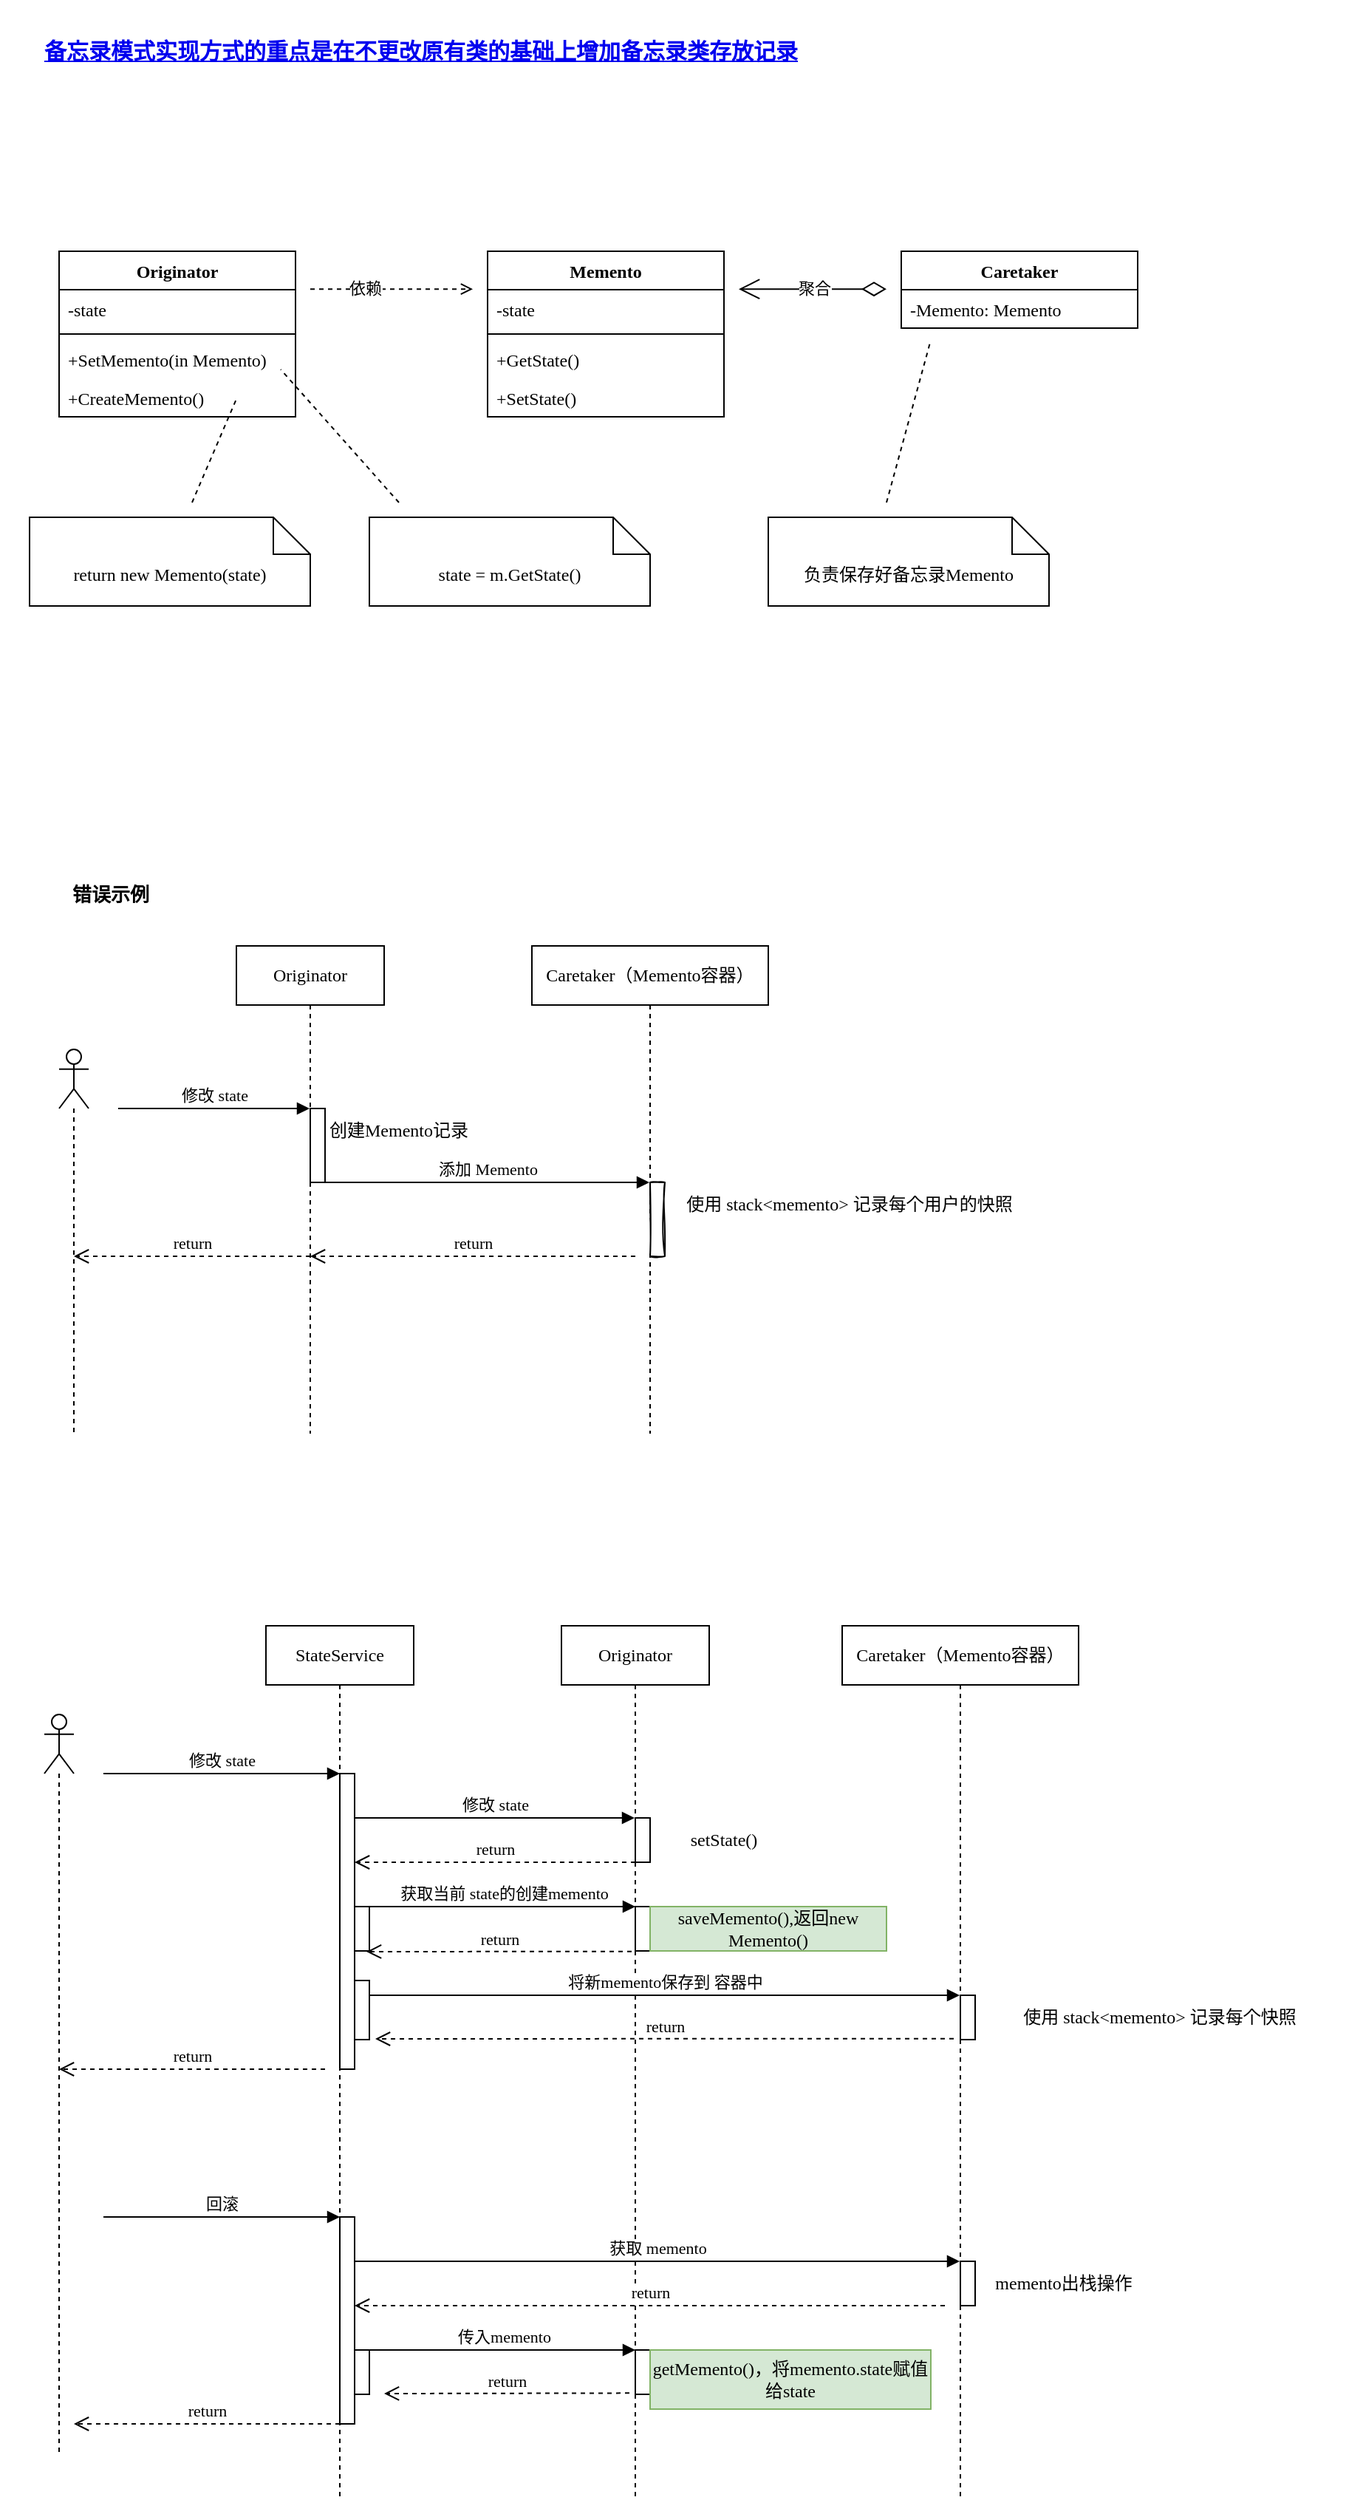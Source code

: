 <mxfile version="21.1.2" type="device">
  <diagram name="备忘录模式" id="zi4y_v8kAsUc1Qk0I8Lt">
    <mxGraphModel dx="1195" dy="703" grid="1" gridSize="10" guides="1" tooltips="1" connect="1" arrows="1" fold="1" page="0" pageScale="1" pageWidth="827" pageHeight="1169" math="0" shadow="0">
      <root>
        <mxCell id="0" />
        <mxCell id="1" parent="0" />
        <mxCell id="eEgYe5TqYPnbxPunlfxC-2" value="&lt;a style=&quot;box-sizing: border-box; cursor: pointer; outline: none; -webkit-tap-highlight-color: transparent; line-height: 22.5px; font-size: 15px; text-align: start; background-color: rgb(255, 255, 255);&quot; class=&quot;color_pc_blue_text&quot; data-keyword=&quot;design mode&quot;&gt;备忘录模式实现方式的重点是在不更改原有类的基础上增加备忘录类存放记录&lt;/a&gt;" style="text;html=1;strokeColor=none;fillColor=none;align=center;verticalAlign=middle;whiteSpace=wrap;rounded=0;fontColor=#000000;fontStyle=1;fontFamily=Lucida Console;" vertex="1" parent="1">
          <mxGeometry x="60" y="150" width="570" height="70" as="geometry" />
        </mxCell>
        <mxCell id="eEgYe5TqYPnbxPunlfxC-3" value="Originator" style="swimlane;fontStyle=1;align=center;verticalAlign=top;childLayout=stackLayout;horizontal=1;startSize=26;horizontalStack=0;resizeParent=1;resizeParentMax=0;resizeLast=0;collapsible=1;marginBottom=0;whiteSpace=wrap;html=1;fontFamily=Lucida Console;" vertex="1" parent="1">
          <mxGeometry x="100" y="320" width="160" height="112" as="geometry" />
        </mxCell>
        <mxCell id="eEgYe5TqYPnbxPunlfxC-4" value="-state" style="text;strokeColor=none;fillColor=none;align=left;verticalAlign=top;spacingLeft=4;spacingRight=4;overflow=hidden;rotatable=0;points=[[0,0.5],[1,0.5]];portConstraint=eastwest;whiteSpace=wrap;html=1;fontFamily=Lucida Console;" vertex="1" parent="eEgYe5TqYPnbxPunlfxC-3">
          <mxGeometry y="26" width="160" height="26" as="geometry" />
        </mxCell>
        <mxCell id="eEgYe5TqYPnbxPunlfxC-5" value="" style="line;strokeWidth=1;fillColor=none;align=left;verticalAlign=middle;spacingTop=-1;spacingLeft=3;spacingRight=3;rotatable=0;labelPosition=right;points=[];portConstraint=eastwest;strokeColor=inherit;fontFamily=Lucida Console;" vertex="1" parent="eEgYe5TqYPnbxPunlfxC-3">
          <mxGeometry y="52" width="160" height="8" as="geometry" />
        </mxCell>
        <mxCell id="eEgYe5TqYPnbxPunlfxC-6" value="+SetMemento(in Memento)" style="text;strokeColor=none;fillColor=none;align=left;verticalAlign=top;spacingLeft=4;spacingRight=4;overflow=hidden;rotatable=0;points=[[0,0.5],[1,0.5]];portConstraint=eastwest;whiteSpace=wrap;html=1;fontFamily=Lucida Console;" vertex="1" parent="eEgYe5TqYPnbxPunlfxC-3">
          <mxGeometry y="60" width="160" height="26" as="geometry" />
        </mxCell>
        <mxCell id="eEgYe5TqYPnbxPunlfxC-11" value="+CreateMemento()" style="text;strokeColor=none;fillColor=none;align=left;verticalAlign=top;spacingLeft=4;spacingRight=4;overflow=hidden;rotatable=0;points=[[0,0.5],[1,0.5]];portConstraint=eastwest;whiteSpace=wrap;html=1;fontFamily=Lucida Console;" vertex="1" parent="eEgYe5TqYPnbxPunlfxC-3">
          <mxGeometry y="86" width="160" height="26" as="geometry" />
        </mxCell>
        <mxCell id="eEgYe5TqYPnbxPunlfxC-12" value="Memento" style="swimlane;fontStyle=1;align=center;verticalAlign=top;childLayout=stackLayout;horizontal=1;startSize=26;horizontalStack=0;resizeParent=1;resizeParentMax=0;resizeLast=0;collapsible=1;marginBottom=0;whiteSpace=wrap;html=1;fontFamily=Lucida Console;" vertex="1" parent="1">
          <mxGeometry x="390" y="320" width="160" height="112" as="geometry" />
        </mxCell>
        <mxCell id="eEgYe5TqYPnbxPunlfxC-13" value="-state" style="text;strokeColor=none;fillColor=none;align=left;verticalAlign=top;spacingLeft=4;spacingRight=4;overflow=hidden;rotatable=0;points=[[0,0.5],[1,0.5]];portConstraint=eastwest;whiteSpace=wrap;html=1;fontFamily=Lucida Console;" vertex="1" parent="eEgYe5TqYPnbxPunlfxC-12">
          <mxGeometry y="26" width="160" height="26" as="geometry" />
        </mxCell>
        <mxCell id="eEgYe5TqYPnbxPunlfxC-14" value="" style="line;strokeWidth=1;fillColor=none;align=left;verticalAlign=middle;spacingTop=-1;spacingLeft=3;spacingRight=3;rotatable=0;labelPosition=right;points=[];portConstraint=eastwest;strokeColor=inherit;fontFamily=Lucida Console;" vertex="1" parent="eEgYe5TqYPnbxPunlfxC-12">
          <mxGeometry y="52" width="160" height="8" as="geometry" />
        </mxCell>
        <mxCell id="eEgYe5TqYPnbxPunlfxC-15" value="+GetState()" style="text;strokeColor=none;fillColor=none;align=left;verticalAlign=top;spacingLeft=4;spacingRight=4;overflow=hidden;rotatable=0;points=[[0,0.5],[1,0.5]];portConstraint=eastwest;whiteSpace=wrap;html=1;fontFamily=Lucida Console;" vertex="1" parent="eEgYe5TqYPnbxPunlfxC-12">
          <mxGeometry y="60" width="160" height="26" as="geometry" />
        </mxCell>
        <mxCell id="eEgYe5TqYPnbxPunlfxC-16" value="+SetState()" style="text;strokeColor=none;fillColor=none;align=left;verticalAlign=top;spacingLeft=4;spacingRight=4;overflow=hidden;rotatable=0;points=[[0,0.5],[1,0.5]];portConstraint=eastwest;whiteSpace=wrap;html=1;fontFamily=Lucida Console;" vertex="1" parent="eEgYe5TqYPnbxPunlfxC-12">
          <mxGeometry y="86" width="160" height="26" as="geometry" />
        </mxCell>
        <mxCell id="eEgYe5TqYPnbxPunlfxC-17" value="Caretaker" style="swimlane;fontStyle=1;align=center;verticalAlign=top;childLayout=stackLayout;horizontal=1;startSize=26;horizontalStack=0;resizeParent=1;resizeParentMax=0;resizeLast=0;collapsible=1;marginBottom=0;whiteSpace=wrap;html=1;fontFamily=Lucida Console;" vertex="1" parent="1">
          <mxGeometry x="670" y="320" width="160" height="52" as="geometry" />
        </mxCell>
        <mxCell id="eEgYe5TqYPnbxPunlfxC-32" value="-Memento: Memento" style="text;strokeColor=none;fillColor=none;align=left;verticalAlign=top;spacingLeft=4;spacingRight=4;overflow=hidden;rotatable=0;points=[[0,0.5],[1,0.5]];portConstraint=eastwest;whiteSpace=wrap;html=1;fontFamily=Lucida Console;" vertex="1" parent="eEgYe5TqYPnbxPunlfxC-17">
          <mxGeometry y="26" width="160" height="26" as="geometry" />
        </mxCell>
        <mxCell id="eEgYe5TqYPnbxPunlfxC-22" value="return new Memento(state)" style="shape=note2;boundedLbl=1;whiteSpace=wrap;html=1;size=25;verticalAlign=top;align=center;fontFamily=Lucida Console;" vertex="1" parent="1">
          <mxGeometry x="80" y="500" width="190" height="60" as="geometry" />
        </mxCell>
        <mxCell id="eEgYe5TqYPnbxPunlfxC-23" value="state = m.GetState()" style="shape=note2;boundedLbl=1;whiteSpace=wrap;html=1;size=25;verticalAlign=top;align=center;fontFamily=Lucida Console;" vertex="1" parent="1">
          <mxGeometry x="310" y="500" width="190" height="60" as="geometry" />
        </mxCell>
        <mxCell id="eEgYe5TqYPnbxPunlfxC-24" value="" style="endArrow=open;html=1;rounded=0;align=center;verticalAlign=bottom;dashed=1;endFill=0;labelBackgroundColor=none;fontFamily=Lucida Console;" edge="1" parent="1">
          <mxGeometry relative="1" as="geometry">
            <mxPoint x="270" y="345.58" as="sourcePoint" />
            <mxPoint x="380" y="345.58" as="targetPoint" />
            <mxPoint as="offset" />
          </mxGeometry>
        </mxCell>
        <mxCell id="eEgYe5TqYPnbxPunlfxC-25" value="" style="resizable=0;html=1;align=center;verticalAlign=top;labelBackgroundColor=none;fontFamily=Lucida Console;" connectable="0" vertex="1" parent="eEgYe5TqYPnbxPunlfxC-24">
          <mxGeometry relative="1" as="geometry" />
        </mxCell>
        <mxCell id="eEgYe5TqYPnbxPunlfxC-35" value="依赖" style="edgeLabel;html=1;align=center;verticalAlign=middle;resizable=0;points=[];fontFamily=Lucida Console;" vertex="1" connectable="0" parent="eEgYe5TqYPnbxPunlfxC-24">
          <mxGeometry x="-0.333" y="1" relative="1" as="geometry">
            <mxPoint as="offset" />
          </mxGeometry>
        </mxCell>
        <mxCell id="eEgYe5TqYPnbxPunlfxC-26" value="" style="endArrow=open;html=1;endSize=12;startArrow=diamondThin;startSize=14;startFill=0;edgeStyle=orthogonalEdgeStyle;align=left;verticalAlign=bottom;rounded=0;fontFamily=Lucida Console;" edge="1" parent="1">
          <mxGeometry x="0.4" y="-16" relative="1" as="geometry">
            <mxPoint x="660" y="345.58" as="sourcePoint" />
            <mxPoint x="560" y="345.58" as="targetPoint" />
            <mxPoint as="offset" />
          </mxGeometry>
        </mxCell>
        <mxCell id="eEgYe5TqYPnbxPunlfxC-33" value="聚合" style="edgeLabel;html=1;align=center;verticalAlign=middle;resizable=0;points=[];fontFamily=Lucida Console;" vertex="1" connectable="0" parent="eEgYe5TqYPnbxPunlfxC-26">
          <mxGeometry x="0.2" y="3" relative="1" as="geometry">
            <mxPoint x="11" y="-4" as="offset" />
          </mxGeometry>
        </mxCell>
        <mxCell id="eEgYe5TqYPnbxPunlfxC-28" value="" style="endArrow=none;dashed=1;html=1;rounded=0;entryX=0.75;entryY=0.538;entryDx=0;entryDy=0;entryPerimeter=0;fontFamily=Lucida Console;" edge="1" parent="1" target="eEgYe5TqYPnbxPunlfxC-11">
          <mxGeometry width="50" height="50" relative="1" as="geometry">
            <mxPoint x="190" y="490" as="sourcePoint" />
            <mxPoint x="210" y="440" as="targetPoint" />
          </mxGeometry>
        </mxCell>
        <mxCell id="eEgYe5TqYPnbxPunlfxC-29" value="" style="endArrow=none;dashed=1;html=1;rounded=0;fontFamily=Lucida Console;" edge="1" parent="1">
          <mxGeometry width="50" height="50" relative="1" as="geometry">
            <mxPoint x="330" y="490" as="sourcePoint" />
            <mxPoint x="250" y="400" as="targetPoint" />
          </mxGeometry>
        </mxCell>
        <mxCell id="eEgYe5TqYPnbxPunlfxC-30" value="负责保存好备忘录Memento" style="shape=note2;boundedLbl=1;whiteSpace=wrap;html=1;size=25;verticalAlign=top;align=center;fontFamily=Lucida Console;" vertex="1" parent="1">
          <mxGeometry x="580" y="500" width="190" height="60" as="geometry" />
        </mxCell>
        <mxCell id="eEgYe5TqYPnbxPunlfxC-31" value="" style="endArrow=none;dashed=1;html=1;rounded=0;fontFamily=Lucida Console;" edge="1" parent="1">
          <mxGeometry width="50" height="50" relative="1" as="geometry">
            <mxPoint x="660" y="490" as="sourcePoint" />
            <mxPoint x="690" y="380" as="targetPoint" />
          </mxGeometry>
        </mxCell>
        <mxCell id="eEgYe5TqYPnbxPunlfxC-37" value="" style="shape=umlLifeline;perimeter=lifelinePerimeter;whiteSpace=wrap;html=1;container=1;dropTarget=0;collapsible=0;recursiveResize=0;outlineConnect=0;portConstraint=eastwest;newEdgeStyle={&quot;edgeStyle&quot;:&quot;elbowEdgeStyle&quot;,&quot;elbow&quot;:&quot;vertical&quot;,&quot;curved&quot;:0,&quot;rounded&quot;:0};participant=umlActor;fontFamily=Lucida Console;" vertex="1" parent="1">
          <mxGeometry x="100" y="860" width="20" height="260" as="geometry" />
        </mxCell>
        <mxCell id="eEgYe5TqYPnbxPunlfxC-38" value="Originator" style="shape=umlLifeline;perimeter=lifelinePerimeter;whiteSpace=wrap;html=1;container=1;dropTarget=0;collapsible=0;recursiveResize=0;outlineConnect=0;portConstraint=eastwest;newEdgeStyle={&quot;edgeStyle&quot;:&quot;elbowEdgeStyle&quot;,&quot;elbow&quot;:&quot;vertical&quot;,&quot;curved&quot;:0,&quot;rounded&quot;:0};fontFamily=Lucida Console;" vertex="1" parent="1">
          <mxGeometry x="220" y="790" width="100" height="330" as="geometry" />
        </mxCell>
        <mxCell id="eEgYe5TqYPnbxPunlfxC-41" value="" style="html=1;points=[];perimeter=orthogonalPerimeter;outlineConnect=0;targetShapes=umlLifeline;portConstraint=eastwest;newEdgeStyle={&quot;edgeStyle&quot;:&quot;elbowEdgeStyle&quot;,&quot;elbow&quot;:&quot;vertical&quot;,&quot;curved&quot;:0,&quot;rounded&quot;:0};fontFamily=Lucida Console;" vertex="1" parent="eEgYe5TqYPnbxPunlfxC-38">
          <mxGeometry x="50" y="110" width="10" height="50" as="geometry" />
        </mxCell>
        <mxCell id="eEgYe5TqYPnbxPunlfxC-39" value="Caretaker（Memento容器）" style="shape=umlLifeline;perimeter=lifelinePerimeter;whiteSpace=wrap;html=1;container=1;dropTarget=0;collapsible=0;recursiveResize=0;outlineConnect=0;portConstraint=eastwest;newEdgeStyle={&quot;edgeStyle&quot;:&quot;elbowEdgeStyle&quot;,&quot;elbow&quot;:&quot;vertical&quot;,&quot;curved&quot;:0,&quot;rounded&quot;:0};fontFamily=Lucida Console;" vertex="1" parent="1">
          <mxGeometry x="420" y="790" width="160" height="330" as="geometry" />
        </mxCell>
        <mxCell id="eEgYe5TqYPnbxPunlfxC-45" value="" style="html=1;points=[];perimeter=orthogonalPerimeter;outlineConnect=0;targetShapes=umlLifeline;portConstraint=eastwest;newEdgeStyle={&quot;edgeStyle&quot;:&quot;elbowEdgeStyle&quot;,&quot;elbow&quot;:&quot;vertical&quot;,&quot;curved&quot;:0,&quot;rounded&quot;:0};fontFamily=Lucida Console;sketch=1;curveFitting=1;jiggle=2;" vertex="1" parent="eEgYe5TqYPnbxPunlfxC-39">
          <mxGeometry x="80" y="160" width="10" height="50" as="geometry" />
        </mxCell>
        <mxCell id="eEgYe5TqYPnbxPunlfxC-40" value="修改 state" style="html=1;verticalAlign=bottom;endArrow=block;edgeStyle=elbowEdgeStyle;elbow=vertical;curved=0;rounded=0;fontFamily=Lucida Console;" edge="1" parent="1" target="eEgYe5TqYPnbxPunlfxC-38">
          <mxGeometry width="80" relative="1" as="geometry">
            <mxPoint x="140" y="900" as="sourcePoint" />
            <mxPoint x="220" y="900" as="targetPoint" />
          </mxGeometry>
        </mxCell>
        <mxCell id="eEgYe5TqYPnbxPunlfxC-42" value="添加 Memento" style="html=1;verticalAlign=bottom;endArrow=block;edgeStyle=elbowEdgeStyle;elbow=vertical;curved=0;rounded=0;fontFamily=Lucida Console;" edge="1" parent="1" target="eEgYe5TqYPnbxPunlfxC-39">
          <mxGeometry x="0.001" width="80" relative="1" as="geometry">
            <mxPoint x="280" y="950" as="sourcePoint" />
            <mxPoint x="360" y="950" as="targetPoint" />
            <mxPoint as="offset" />
          </mxGeometry>
        </mxCell>
        <mxCell id="eEgYe5TqYPnbxPunlfxC-44" value="创建Memento记录" style="text;html=1;strokeColor=none;fillColor=none;align=center;verticalAlign=middle;whiteSpace=wrap;rounded=0;fontFamily=Lucida Console;" vertex="1" parent="1">
          <mxGeometry x="270" y="900" width="120" height="30" as="geometry" />
        </mxCell>
        <mxCell id="eEgYe5TqYPnbxPunlfxC-46" value="使用 stack&amp;lt;memento&amp;gt; 记录每个用户的快照" style="text;html=1;strokeColor=none;fillColor=none;align=center;verticalAlign=middle;whiteSpace=wrap;rounded=0;fontFamily=Lucida Console;" vertex="1" parent="1">
          <mxGeometry x="510" y="950" width="250" height="30" as="geometry" />
        </mxCell>
        <mxCell id="eEgYe5TqYPnbxPunlfxC-47" value="return" style="html=1;verticalAlign=bottom;endArrow=open;dashed=1;endSize=8;edgeStyle=elbowEdgeStyle;elbow=vertical;curved=0;rounded=0;fontFamily=Lucida Console;" edge="1" parent="1" target="eEgYe5TqYPnbxPunlfxC-38">
          <mxGeometry relative="1" as="geometry">
            <mxPoint x="490" y="1000" as="sourcePoint" />
            <mxPoint x="410" y="1000" as="targetPoint" />
          </mxGeometry>
        </mxCell>
        <mxCell id="eEgYe5TqYPnbxPunlfxC-48" value="return" style="html=1;verticalAlign=bottom;endArrow=open;dashed=1;endSize=8;edgeStyle=elbowEdgeStyle;elbow=vertical;curved=0;rounded=0;fontFamily=Lucida Console;" edge="1" parent="1" target="eEgYe5TqYPnbxPunlfxC-37">
          <mxGeometry relative="1" as="geometry">
            <mxPoint x="270" y="1000" as="sourcePoint" />
            <mxPoint x="50" y="1000" as="targetPoint" />
          </mxGeometry>
        </mxCell>
        <mxCell id="eEgYe5TqYPnbxPunlfxC-49" value="错误示例" style="text;html=1;strokeColor=none;fillColor=none;align=center;verticalAlign=middle;whiteSpace=wrap;rounded=0;fontStyle=1;fontFamily=Lucida Console;fontSize=13;" vertex="1" parent="1">
          <mxGeometry x="70" y="730" width="130" height="50" as="geometry" />
        </mxCell>
        <mxCell id="eEgYe5TqYPnbxPunlfxC-50" value="" style="shape=umlLifeline;perimeter=lifelinePerimeter;whiteSpace=wrap;html=1;container=1;dropTarget=0;collapsible=0;recursiveResize=0;outlineConnect=0;portConstraint=eastwest;newEdgeStyle={&quot;edgeStyle&quot;:&quot;elbowEdgeStyle&quot;,&quot;elbow&quot;:&quot;vertical&quot;,&quot;curved&quot;:0,&quot;rounded&quot;:0};participant=umlActor;fontFamily=Lucida Console;" vertex="1" parent="1">
          <mxGeometry x="90" y="1310" width="20" height="500" as="geometry" />
        </mxCell>
        <mxCell id="eEgYe5TqYPnbxPunlfxC-51" value="Originator" style="shape=umlLifeline;perimeter=lifelinePerimeter;whiteSpace=wrap;html=1;container=1;dropTarget=0;collapsible=0;recursiveResize=0;outlineConnect=0;portConstraint=eastwest;newEdgeStyle={&quot;edgeStyle&quot;:&quot;elbowEdgeStyle&quot;,&quot;elbow&quot;:&quot;vertical&quot;,&quot;curved&quot;:0,&quot;rounded&quot;:0};fontFamily=Lucida Console;" vertex="1" parent="1">
          <mxGeometry x="440" y="1250" width="100" height="590" as="geometry" />
        </mxCell>
        <mxCell id="eEgYe5TqYPnbxPunlfxC-52" value="" style="html=1;points=[];perimeter=orthogonalPerimeter;outlineConnect=0;targetShapes=umlLifeline;portConstraint=eastwest;newEdgeStyle={&quot;edgeStyle&quot;:&quot;elbowEdgeStyle&quot;,&quot;elbow&quot;:&quot;vertical&quot;,&quot;curved&quot;:0,&quot;rounded&quot;:0};fontFamily=Lucida Console;" vertex="1" parent="eEgYe5TqYPnbxPunlfxC-51">
          <mxGeometry x="50" y="130" width="10" height="30" as="geometry" />
        </mxCell>
        <mxCell id="eEgYe5TqYPnbxPunlfxC-71" value="" style="html=1;points=[];perimeter=orthogonalPerimeter;outlineConnect=0;targetShapes=umlLifeline;portConstraint=eastwest;newEdgeStyle={&quot;edgeStyle&quot;:&quot;elbowEdgeStyle&quot;,&quot;elbow&quot;:&quot;vertical&quot;,&quot;curved&quot;:0,&quot;rounded&quot;:0};fontFamily=Lucida Console;" vertex="1" parent="eEgYe5TqYPnbxPunlfxC-51">
          <mxGeometry x="50" y="190" width="10" height="30" as="geometry" />
        </mxCell>
        <mxCell id="eEgYe5TqYPnbxPunlfxC-53" value="Caretaker（Memento容器）" style="shape=umlLifeline;perimeter=lifelinePerimeter;whiteSpace=wrap;html=1;container=1;dropTarget=0;collapsible=0;recursiveResize=0;outlineConnect=0;portConstraint=eastwest;newEdgeStyle={&quot;edgeStyle&quot;:&quot;elbowEdgeStyle&quot;,&quot;elbow&quot;:&quot;vertical&quot;,&quot;curved&quot;:0,&quot;rounded&quot;:0};fontFamily=Lucida Console;" vertex="1" parent="1">
          <mxGeometry x="630" y="1250" width="160" height="590" as="geometry" />
        </mxCell>
        <mxCell id="eEgYe5TqYPnbxPunlfxC-54" value="" style="html=1;points=[];perimeter=orthogonalPerimeter;outlineConnect=0;targetShapes=umlLifeline;portConstraint=eastwest;newEdgeStyle={&quot;edgeStyle&quot;:&quot;elbowEdgeStyle&quot;,&quot;elbow&quot;:&quot;vertical&quot;,&quot;curved&quot;:0,&quot;rounded&quot;:0};fontFamily=Lucida Console;" vertex="1" parent="eEgYe5TqYPnbxPunlfxC-53">
          <mxGeometry x="80" y="250" width="10" height="30" as="geometry" />
        </mxCell>
        <mxCell id="eEgYe5TqYPnbxPunlfxC-80" value="" style="html=1;points=[];perimeter=orthogonalPerimeter;outlineConnect=0;targetShapes=umlLifeline;portConstraint=eastwest;newEdgeStyle={&quot;edgeStyle&quot;:&quot;elbowEdgeStyle&quot;,&quot;elbow&quot;:&quot;vertical&quot;,&quot;curved&quot;:0,&quot;rounded&quot;:0};fontFamily=Lucida Console;" vertex="1" parent="eEgYe5TqYPnbxPunlfxC-53">
          <mxGeometry x="80" y="430" width="10" height="30" as="geometry" />
        </mxCell>
        <mxCell id="eEgYe5TqYPnbxPunlfxC-55" value="修改 state" style="html=1;verticalAlign=bottom;endArrow=block;edgeStyle=elbowEdgeStyle;elbow=vertical;curved=0;rounded=0;fontFamily=Lucida Console;" edge="1" parent="1">
          <mxGeometry width="80" relative="1" as="geometry">
            <mxPoint x="130" y="1350" as="sourcePoint" />
            <mxPoint x="290" y="1350" as="targetPoint" />
          </mxGeometry>
        </mxCell>
        <mxCell id="eEgYe5TqYPnbxPunlfxC-58" value="使用 stack&amp;lt;memento&amp;gt; 记录每个快照" style="text;html=1;strokeColor=none;fillColor=none;align=center;verticalAlign=middle;whiteSpace=wrap;rounded=0;fontFamily=Lucida Console;" vertex="1" parent="1">
          <mxGeometry x="720" y="1500" width="250" height="30" as="geometry" />
        </mxCell>
        <mxCell id="eEgYe5TqYPnbxPunlfxC-62" value="StateService" style="shape=umlLifeline;perimeter=lifelinePerimeter;whiteSpace=wrap;html=1;container=1;dropTarget=0;collapsible=0;recursiveResize=0;outlineConnect=0;portConstraint=eastwest;newEdgeStyle={&quot;edgeStyle&quot;:&quot;elbowEdgeStyle&quot;,&quot;elbow&quot;:&quot;vertical&quot;,&quot;curved&quot;:0,&quot;rounded&quot;:0};fontFamily=Lucida Console;" vertex="1" parent="1">
          <mxGeometry x="240" y="1250" width="100" height="590" as="geometry" />
        </mxCell>
        <mxCell id="eEgYe5TqYPnbxPunlfxC-63" value="" style="html=1;points=[];perimeter=orthogonalPerimeter;outlineConnect=0;targetShapes=umlLifeline;portConstraint=eastwest;newEdgeStyle={&quot;edgeStyle&quot;:&quot;elbowEdgeStyle&quot;,&quot;elbow&quot;:&quot;vertical&quot;,&quot;curved&quot;:0,&quot;rounded&quot;:0};fontFamily=Lucida Console;" vertex="1" parent="eEgYe5TqYPnbxPunlfxC-62">
          <mxGeometry x="50" y="100" width="10" height="200" as="geometry" />
        </mxCell>
        <mxCell id="eEgYe5TqYPnbxPunlfxC-67" value="" style="html=1;points=[];perimeter=orthogonalPerimeter;outlineConnect=0;targetShapes=umlLifeline;portConstraint=eastwest;newEdgeStyle={&quot;edgeStyle&quot;:&quot;elbowEdgeStyle&quot;,&quot;elbow&quot;:&quot;vertical&quot;,&quot;curved&quot;:0,&quot;rounded&quot;:0};fontFamily=Lucida Console;" vertex="1" parent="eEgYe5TqYPnbxPunlfxC-62">
          <mxGeometry x="60" y="190" width="10" height="30" as="geometry" />
        </mxCell>
        <mxCell id="eEgYe5TqYPnbxPunlfxC-73" value="" style="html=1;points=[];perimeter=orthogonalPerimeter;outlineConnect=0;targetShapes=umlLifeline;portConstraint=eastwest;newEdgeStyle={&quot;edgeStyle&quot;:&quot;elbowEdgeStyle&quot;,&quot;elbow&quot;:&quot;vertical&quot;,&quot;curved&quot;:0,&quot;rounded&quot;:0};fontFamily=Lucida Console;" vertex="1" parent="eEgYe5TqYPnbxPunlfxC-62">
          <mxGeometry x="60" y="240" width="10" height="40" as="geometry" />
        </mxCell>
        <mxCell id="eEgYe5TqYPnbxPunlfxC-64" value="修改 state" style="html=1;verticalAlign=bottom;endArrow=block;edgeStyle=elbowEdgeStyle;elbow=vertical;curved=0;rounded=0;fontFamily=Lucida Console;" edge="1" parent="1" source="eEgYe5TqYPnbxPunlfxC-63" target="eEgYe5TqYPnbxPunlfxC-51">
          <mxGeometry x="0.003" width="80" relative="1" as="geometry">
            <mxPoint x="310" y="1380" as="sourcePoint" />
            <mxPoint x="470" y="1380" as="targetPoint" />
            <Array as="points">
              <mxPoint x="310" y="1380" />
            </Array>
            <mxPoint as="offset" />
          </mxGeometry>
        </mxCell>
        <mxCell id="eEgYe5TqYPnbxPunlfxC-65" value="setState()" style="text;html=1;strokeColor=none;fillColor=none;align=center;verticalAlign=middle;whiteSpace=wrap;rounded=0;fontFamily=Lucida Console;" vertex="1" parent="1">
          <mxGeometry x="510" y="1380" width="80" height="30" as="geometry" />
        </mxCell>
        <mxCell id="eEgYe5TqYPnbxPunlfxC-66" value="return" style="html=1;verticalAlign=bottom;endArrow=open;dashed=1;endSize=8;edgeStyle=elbowEdgeStyle;elbow=vertical;curved=0;rounded=0;fontFamily=Lucida Console;" edge="1" parent="1">
          <mxGeometry relative="1" as="geometry">
            <mxPoint x="490" y="1410" as="sourcePoint" />
            <mxPoint x="300" y="1410" as="targetPoint" />
          </mxGeometry>
        </mxCell>
        <mxCell id="eEgYe5TqYPnbxPunlfxC-68" value="获取当前 state的创建memento" style="html=1;verticalAlign=bottom;endArrow=block;edgeStyle=elbowEdgeStyle;elbow=vertical;curved=0;rounded=0;fontFamily=Lucida Console;" edge="1" parent="1">
          <mxGeometry x="0.003" width="80" relative="1" as="geometry">
            <mxPoint x="310" y="1440" as="sourcePoint" />
            <mxPoint x="490" y="1440" as="targetPoint" />
            <Array as="points">
              <mxPoint x="320" y="1440" />
            </Array>
            <mxPoint as="offset" />
          </mxGeometry>
        </mxCell>
        <mxCell id="eEgYe5TqYPnbxPunlfxC-69" value="return" style="html=1;verticalAlign=bottom;endArrow=open;dashed=1;endSize=8;edgeStyle=elbowEdgeStyle;elbow=vertical;curved=0;rounded=0;fontFamily=Lucida Console;" edge="1" parent="1">
          <mxGeometry relative="1" as="geometry">
            <mxPoint x="487.5" y="1470.333" as="sourcePoint" />
            <mxPoint x="308" y="1470.333" as="targetPoint" />
          </mxGeometry>
        </mxCell>
        <mxCell id="eEgYe5TqYPnbxPunlfxC-72" value="saveMemento(),返回new Memento()" style="text;html=1;strokeColor=#82b366;fillColor=#d5e8d4;align=center;verticalAlign=middle;whiteSpace=wrap;rounded=0;fontFamily=Lucida Console;" vertex="1" parent="1">
          <mxGeometry x="500" y="1440" width="160" height="30" as="geometry" />
        </mxCell>
        <mxCell id="eEgYe5TqYPnbxPunlfxC-74" value="将新memento保存到 容器中" style="html=1;verticalAlign=bottom;endArrow=block;edgeStyle=elbowEdgeStyle;elbow=vertical;curved=0;rounded=0;fontFamily=Lucida Console;" edge="1" parent="1" target="eEgYe5TqYPnbxPunlfxC-53">
          <mxGeometry width="80" relative="1" as="geometry">
            <mxPoint x="310" y="1500" as="sourcePoint" />
            <mxPoint x="390" y="1500" as="targetPoint" />
          </mxGeometry>
        </mxCell>
        <mxCell id="eEgYe5TqYPnbxPunlfxC-75" value="return" style="html=1;verticalAlign=bottom;endArrow=open;dashed=1;endSize=8;edgeStyle=elbowEdgeStyle;elbow=vertical;curved=0;rounded=0;fontFamily=Lucida Console;" edge="1" parent="1">
          <mxGeometry relative="1" as="geometry">
            <mxPoint x="705.5" y="1529.333" as="sourcePoint" />
            <mxPoint x="314" y="1529.333" as="targetPoint" />
          </mxGeometry>
        </mxCell>
        <mxCell id="eEgYe5TqYPnbxPunlfxC-76" value="return" style="html=1;verticalAlign=bottom;endArrow=open;dashed=1;endSize=8;edgeStyle=elbowEdgeStyle;elbow=vertical;curved=0;rounded=0;fontFamily=Lucida Console;" edge="1" parent="1" target="eEgYe5TqYPnbxPunlfxC-50">
          <mxGeometry relative="1" as="geometry">
            <mxPoint x="280" y="1550" as="sourcePoint" />
            <mxPoint x="200" y="1550" as="targetPoint" />
          </mxGeometry>
        </mxCell>
        <mxCell id="eEgYe5TqYPnbxPunlfxC-79" value="" style="html=1;points=[];perimeter=orthogonalPerimeter;outlineConnect=0;targetShapes=umlLifeline;portConstraint=eastwest;newEdgeStyle={&quot;edgeStyle&quot;:&quot;elbowEdgeStyle&quot;,&quot;elbow&quot;:&quot;vertical&quot;,&quot;curved&quot;:0,&quot;rounded&quot;:0};fontFamily=Lucida Console;" vertex="1" parent="1">
          <mxGeometry x="490" y="1740" width="10" height="30" as="geometry" />
        </mxCell>
        <mxCell id="eEgYe5TqYPnbxPunlfxC-81" value="回滚" style="html=1;verticalAlign=bottom;endArrow=block;edgeStyle=elbowEdgeStyle;elbow=vertical;curved=0;rounded=0;fontFamily=Lucida Console;" edge="1" parent="1">
          <mxGeometry width="80" relative="1" as="geometry">
            <mxPoint x="130" y="1650" as="sourcePoint" />
            <mxPoint x="290" y="1650" as="targetPoint" />
          </mxGeometry>
        </mxCell>
        <mxCell id="eEgYe5TqYPnbxPunlfxC-82" value="memento出栈操作" style="text;html=1;strokeColor=none;fillColor=none;align=center;verticalAlign=middle;whiteSpace=wrap;rounded=0;fontFamily=Lucida Console;" vertex="1" parent="1">
          <mxGeometry x="710" y="1680" width="140" height="30" as="geometry" />
        </mxCell>
        <mxCell id="eEgYe5TqYPnbxPunlfxC-83" value="" style="html=1;points=[];perimeter=orthogonalPerimeter;outlineConnect=0;targetShapes=umlLifeline;portConstraint=eastwest;newEdgeStyle={&quot;edgeStyle&quot;:&quot;elbowEdgeStyle&quot;,&quot;elbow&quot;:&quot;vertical&quot;,&quot;curved&quot;:0,&quot;rounded&quot;:0};fontFamily=Lucida Console;" vertex="1" parent="1">
          <mxGeometry x="290" y="1650" width="10" height="140" as="geometry" />
        </mxCell>
        <mxCell id="eEgYe5TqYPnbxPunlfxC-84" value="" style="html=1;points=[];perimeter=orthogonalPerimeter;outlineConnect=0;targetShapes=umlLifeline;portConstraint=eastwest;newEdgeStyle={&quot;edgeStyle&quot;:&quot;elbowEdgeStyle&quot;,&quot;elbow&quot;:&quot;vertical&quot;,&quot;curved&quot;:0,&quot;rounded&quot;:0};fontFamily=Lucida Console;" vertex="1" parent="1">
          <mxGeometry x="300" y="1740" width="10" height="30" as="geometry" />
        </mxCell>
        <mxCell id="eEgYe5TqYPnbxPunlfxC-86" value="获取 memento" style="html=1;verticalAlign=bottom;endArrow=block;edgeStyle=elbowEdgeStyle;elbow=vertical;curved=0;rounded=0;fontFamily=Lucida Console;" edge="1" parent="1" source="eEgYe5TqYPnbxPunlfxC-83" target="eEgYe5TqYPnbxPunlfxC-53">
          <mxGeometry width="80" relative="1" as="geometry">
            <mxPoint x="310" y="1680" as="sourcePoint" />
            <mxPoint x="490" y="1680" as="targetPoint" />
            <Array as="points">
              <mxPoint x="310" y="1680" />
            </Array>
            <mxPoint as="offset" />
          </mxGeometry>
        </mxCell>
        <mxCell id="eEgYe5TqYPnbxPunlfxC-89" value="传入memento" style="html=1;verticalAlign=bottom;endArrow=block;edgeStyle=elbowEdgeStyle;elbow=vertical;curved=0;rounded=0;fontFamily=Lucida Console;" edge="1" parent="1">
          <mxGeometry x="0.003" width="80" relative="1" as="geometry">
            <mxPoint x="310" y="1740" as="sourcePoint" />
            <mxPoint x="490" y="1740" as="targetPoint" />
            <Array as="points">
              <mxPoint x="320" y="1740" />
            </Array>
            <mxPoint as="offset" />
          </mxGeometry>
        </mxCell>
        <mxCell id="eEgYe5TqYPnbxPunlfxC-90" value="return" style="html=1;verticalAlign=bottom;endArrow=open;dashed=1;endSize=8;edgeStyle=elbowEdgeStyle;elbow=vertical;curved=0;rounded=0;fontFamily=Lucida Console;" edge="1" parent="1" target="eEgYe5TqYPnbxPunlfxC-83">
          <mxGeometry relative="1" as="geometry">
            <mxPoint x="699.5" y="1710.003" as="sourcePoint" />
            <mxPoint x="520" y="1710.003" as="targetPoint" />
          </mxGeometry>
        </mxCell>
        <mxCell id="eEgYe5TqYPnbxPunlfxC-91" value="getMemento()，将memento.state赋值给state" style="text;html=1;strokeColor=#82b366;fillColor=#d5e8d4;align=center;verticalAlign=middle;whiteSpace=wrap;rounded=0;fontFamily=Lucida Console;" vertex="1" parent="1">
          <mxGeometry x="500" y="1740" width="190" height="40" as="geometry" />
        </mxCell>
        <mxCell id="eEgYe5TqYPnbxPunlfxC-93" value="return" style="html=1;verticalAlign=bottom;endArrow=open;dashed=1;endSize=8;edgeStyle=elbowEdgeStyle;elbow=vertical;curved=0;rounded=0;fontFamily=Lucida Console;" edge="1" parent="1">
          <mxGeometry relative="1" as="geometry">
            <mxPoint x="486" y="1769.17" as="sourcePoint" />
            <mxPoint x="320" y="1769.503" as="targetPoint" />
          </mxGeometry>
        </mxCell>
        <mxCell id="eEgYe5TqYPnbxPunlfxC-94" value="return" style="html=1;verticalAlign=bottom;endArrow=open;dashed=1;endSize=8;edgeStyle=elbowEdgeStyle;elbow=vertical;curved=0;rounded=0;fontFamily=Lucida Console;" edge="1" parent="1">
          <mxGeometry relative="1" as="geometry">
            <mxPoint x="290" y="1790" as="sourcePoint" />
            <mxPoint x="110" y="1790" as="targetPoint" />
          </mxGeometry>
        </mxCell>
      </root>
    </mxGraphModel>
  </diagram>
</mxfile>
